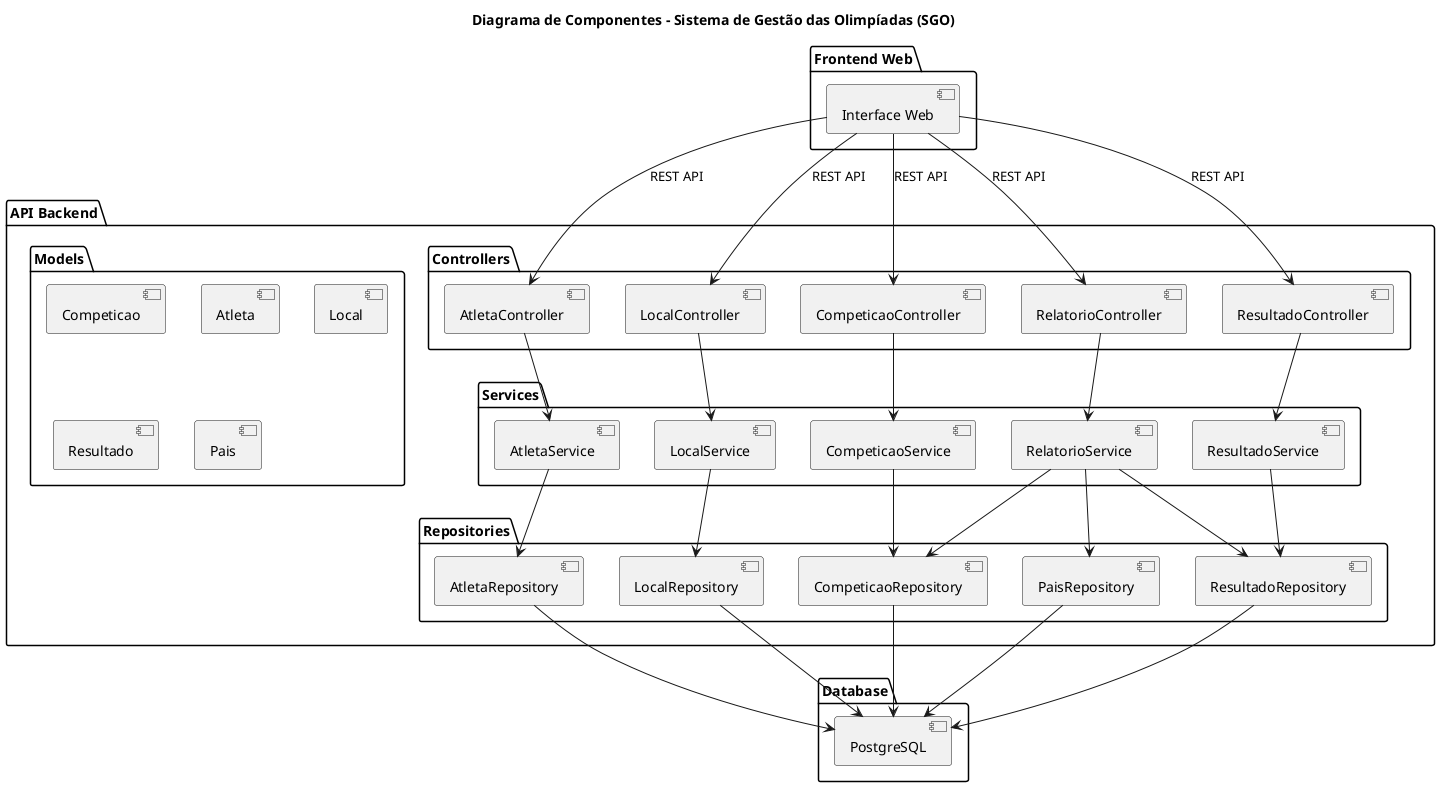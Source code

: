 @startuml
title Diagrama de Componentes - Sistema de Gestão das Olimpíadas (SGO)

' --- FRONTEND ---
package "Frontend Web" {
    [Interface Web]
}

' --- BACKEND ---
package "API Backend" {
    package "Controllers" {
        [CompeticaoController]
        [AtletaController]
        [LocalController]
        [ResultadoController]
        [RelatorioController]
    }

    package "Services" {
        [CompeticaoService]
        [AtletaService]
        [LocalService]
        [ResultadoService]
        [RelatorioService]
    }

    package "Repositories" {
        [CompeticaoRepository]
        [AtletaRepository]
        [LocalRepository]
        [ResultadoRepository]
        [PaisRepository]
    }

    package "Models" {
        [Competicao]
        [Atleta]
        [Local]
        [Resultado]
        [Pais]
    }
}

' --- BANCO DE DADOS ---
package "Database" {
    [PostgreSQL]
}

' --- RELAÇÕES FRONTEND -> BACKEND ---
[Interface Web] --> [CompeticaoController] : REST API
[Interface Web] --> [AtletaController] : REST API
[Interface Web] --> [LocalController] : REST API
[Interface Web] --> [ResultadoController] : REST API
[Interface Web] --> [RelatorioController] : REST API

' --- RELAÇÕES MVC DENTRO DA API ---
[CompeticaoController] --> [CompeticaoService]
[AtletaController] --> [AtletaService]
[LocalController] --> [LocalService]
[ResultadoController] --> [ResultadoService]
[RelatorioController] --> [RelatorioService]

[CompeticaoService] --> [CompeticaoRepository]
[AtletaService] --> [AtletaRepository]
[LocalService] --> [LocalRepository]
[ResultadoService] --> [ResultadoRepository]
[RelatorioService] --> [CompeticaoRepository]
[RelatorioService] --> [ResultadoRepository]
[RelatorioService] --> [PaisRepository]

' --- REPOSITORIES -> DB ---
[CompeticaoRepository] --> [PostgreSQL]
[AtletaRepository] --> [PostgreSQL]
[LocalRepository] --> [PostgreSQL]
[ResultadoRepository] --> [PostgreSQL]
[PaisRepository] --> [PostgreSQL]

@enduml